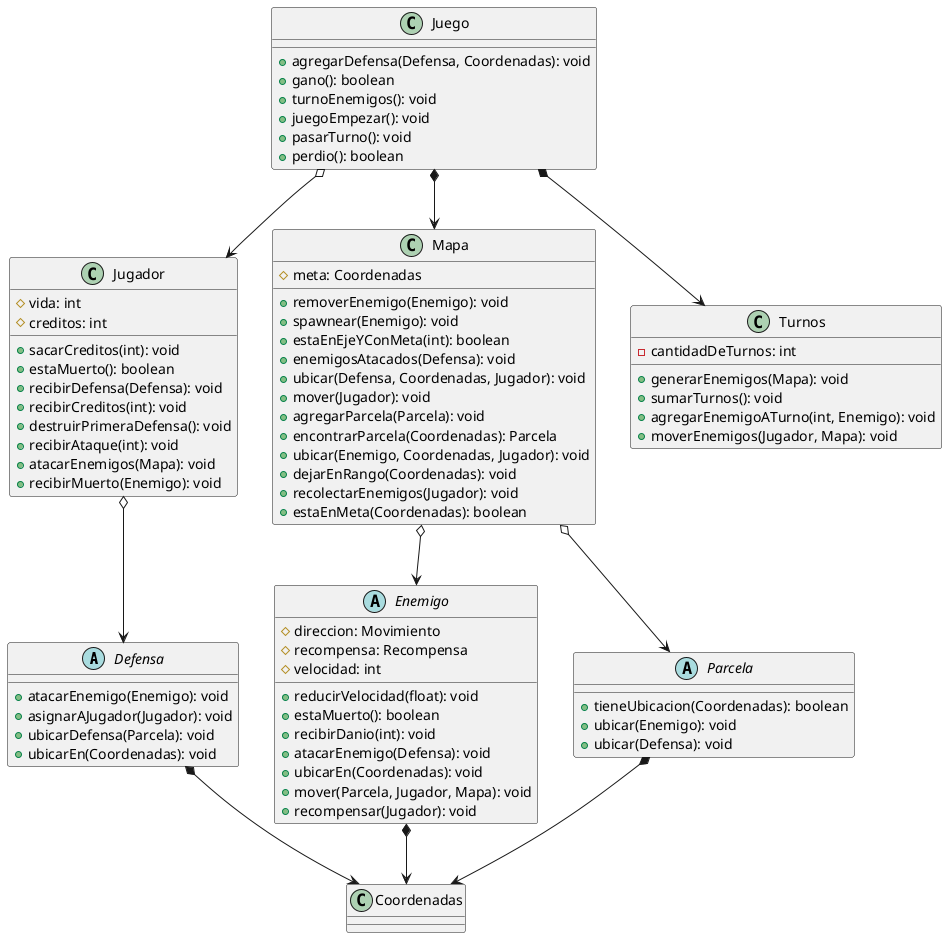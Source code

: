 @startuml

abstract Defensa {
  + atacarEnemigo(Enemigo): void
  + asignarAJugador(Jugador): void
  + ubicarDefensa(Parcela): void
  + ubicarEn(Coordenadas): void
}
abstract Enemigo {
  + reducirVelocidad(float): void
  + estaMuerto(): boolean
  + recibirDanio(int): void
  + atacarEnemigo(Defensa): void
  + ubicarEn(Coordenadas): void
  + mover(Parcela, Jugador, Mapa): void
  + recompensar(Jugador): void
  # direccion: Movimiento
  # recompensa: Recompensa
  # velocidad: int
}
class Juego {
  + agregarDefensa(Defensa, Coordenadas): void
  + gano(): boolean
  + turnoEnemigos(): void
  + juegoEmpezar(): void
  + pasarTurno(): void
  + perdio(): boolean
}
class Jugador {
  + sacarCreditos(int): void
  + estaMuerto(): boolean
  + recibirDefensa(Defensa): void
  + recibirCreditos(int): void
  + destruirPrimeraDefensa(): void
  + recibirAtaque(int): void
  + atacarEnemigos(Mapa): void
  + recibirMuerto(Enemigo): void
  # vida: int
  # creditos: int
}
class Mapa {
  + removerEnemigo(Enemigo): void
  + spawnear(Enemigo): void
  + estaEnEjeYConMeta(int): boolean
  + enemigosAtacados(Defensa): void
  + ubicar(Defensa, Coordenadas, Jugador): void
  + mover(Jugador): void
  + agregarParcela(Parcela): void
  + encontrarParcela(Coordenadas): Parcela
  + ubicar(Enemigo, Coordenadas, Jugador): void
  + dejarEnRango(Coordenadas): void
  + recolectarEnemigos(Jugador): void
  + estaEnMeta(Coordenadas): boolean
  # meta: Coordenadas
}
abstract Parcela {
  + tieneUbicacion(Coordenadas): boolean
  + ubicar(Enemigo): void
  + ubicar(Defensa): void
}
class Turnos {
  + generarEnemigos(Mapa): void
  + sumarTurnos(): void
  + agregarEnemigoATurno(int, Enemigo): void
  + moverEnemigos(Jugador, Mapa): void
  - cantidadDeTurnos: int
  }
class Coordenadas{
}

Juego o--> Jugador
Juego *--> Mapa
Juego *--> Turnos
Jugador o--> Defensa
Mapa o--> Enemigo
Mapa o--> Parcela
Enemigo *--> Coordenadas
Defensa *--> Coordenadas
Parcela *--> Coordenadas
@enduml
